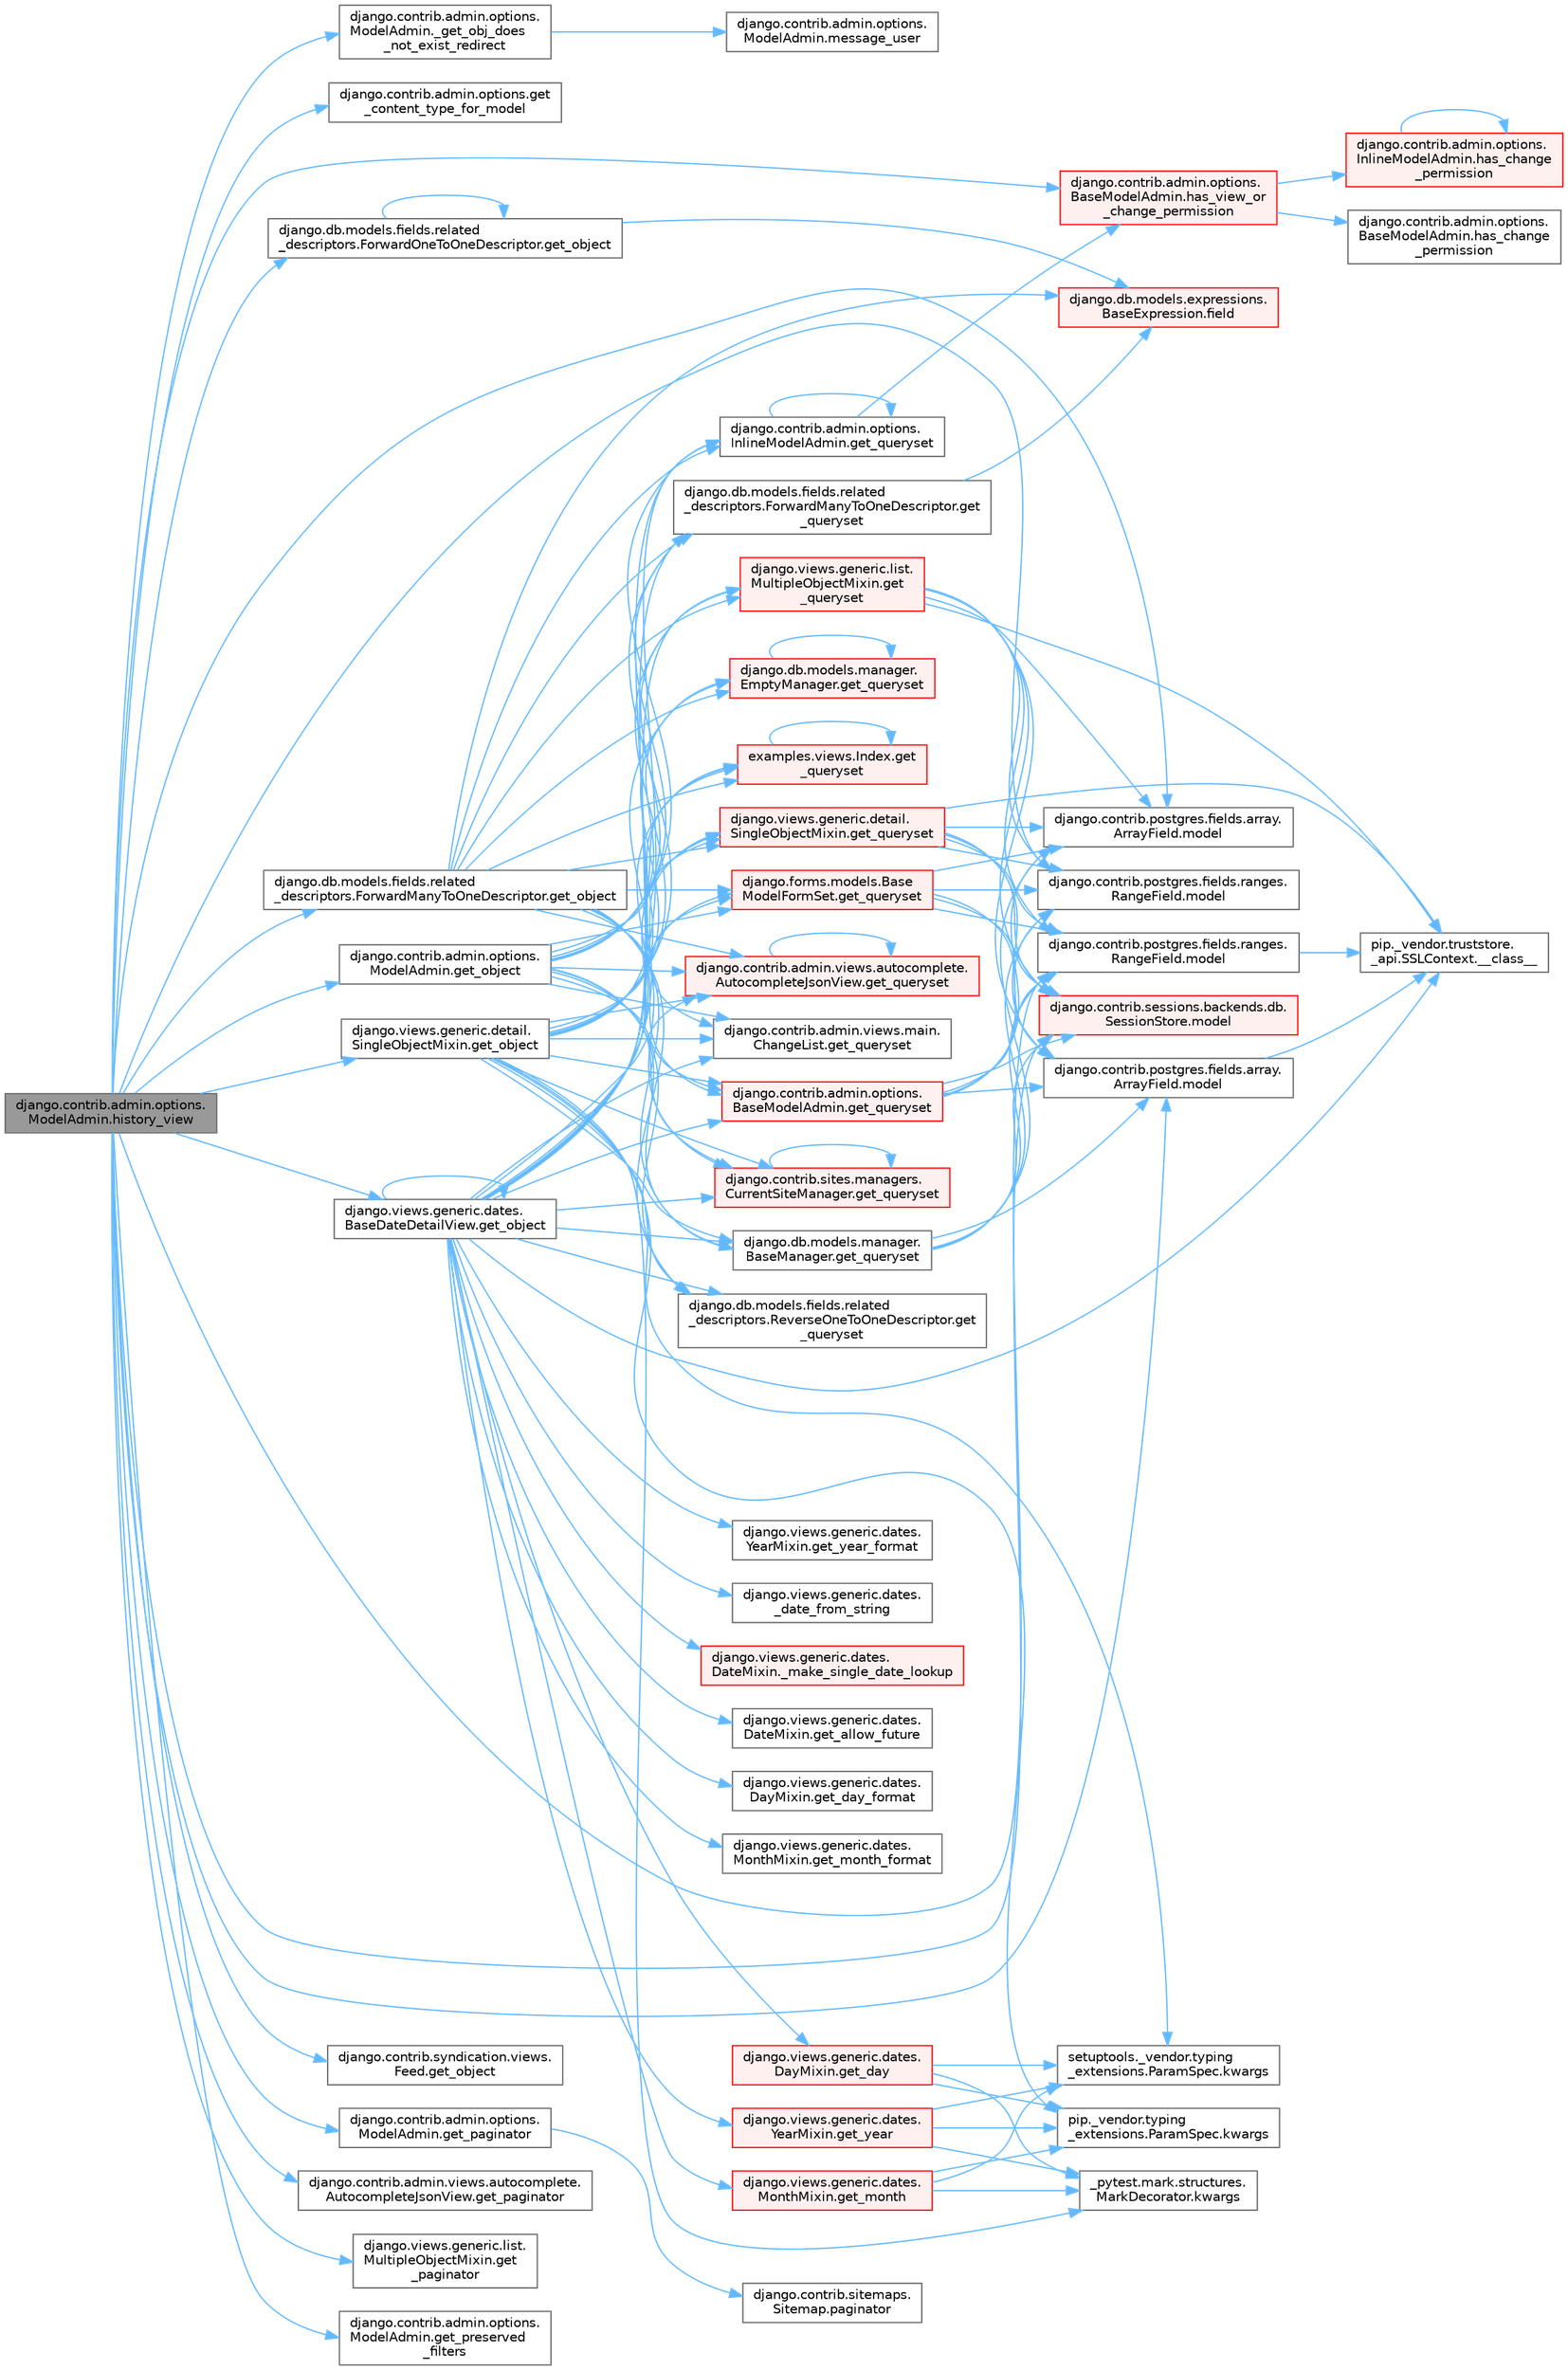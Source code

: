 digraph "django.contrib.admin.options.ModelAdmin.history_view"
{
 // LATEX_PDF_SIZE
  bgcolor="transparent";
  edge [fontname=Helvetica,fontsize=10,labelfontname=Helvetica,labelfontsize=10];
  node [fontname=Helvetica,fontsize=10,shape=box,height=0.2,width=0.4];
  rankdir="LR";
  Node1 [id="Node000001",label="django.contrib.admin.options.\lModelAdmin.history_view",height=0.2,width=0.4,color="gray40", fillcolor="grey60", style="filled", fontcolor="black",tooltip=" "];
  Node1 -> Node2 [id="edge1_Node000001_Node000002",color="steelblue1",style="solid",tooltip=" "];
  Node2 [id="Node000002",label="django.contrib.admin.options.\lModelAdmin._get_obj_does\l_not_exist_redirect",height=0.2,width=0.4,color="grey40", fillcolor="white", style="filled",URL="$classdjango_1_1contrib_1_1admin_1_1options_1_1_model_admin.html#a7a34a53e8286ec413cee8ca8d345a8bc",tooltip=" "];
  Node2 -> Node3 [id="edge2_Node000002_Node000003",color="steelblue1",style="solid",tooltip=" "];
  Node3 [id="Node000003",label="django.contrib.admin.options.\lModelAdmin.message_user",height=0.2,width=0.4,color="grey40", fillcolor="white", style="filled",URL="$classdjango_1_1contrib_1_1admin_1_1options_1_1_model_admin.html#ac14442516cf00044fc706e711669c31c",tooltip=" "];
  Node1 -> Node4 [id="edge3_Node000001_Node000004",color="steelblue1",style="solid",tooltip=" "];
  Node4 [id="Node000004",label="django.contrib.admin.options.get\l_content_type_for_model",height=0.2,width=0.4,color="grey40", fillcolor="white", style="filled",URL="$namespacedjango_1_1contrib_1_1admin_1_1options.html#a9648ba0ac75c2c3e742e3d7fbe1e3153",tooltip=" "];
  Node1 -> Node5 [id="edge4_Node000001_Node000005",color="steelblue1",style="solid",tooltip=" "];
  Node5 [id="Node000005",label="django.contrib.admin.options.\lModelAdmin.get_object",height=0.2,width=0.4,color="grey40", fillcolor="white", style="filled",URL="$classdjango_1_1contrib_1_1admin_1_1options_1_1_model_admin.html#ac7b9acc5607b931a130f004f73adcc6c",tooltip=" "];
  Node5 -> Node6 [id="edge5_Node000005_Node000006",color="steelblue1",style="solid",tooltip=" "];
  Node6 [id="Node000006",label="django.contrib.admin.options.\lBaseModelAdmin.get_queryset",height=0.2,width=0.4,color="red", fillcolor="#FFF0F0", style="filled",URL="$classdjango_1_1contrib_1_1admin_1_1options_1_1_base_model_admin.html#a785da85de69766ce5f736de0e4de80c5",tooltip=" "];
  Node6 -> Node12 [id="edge6_Node000006_Node000012",color="steelblue1",style="solid",tooltip=" "];
  Node12 [id="Node000012",label="django.contrib.postgres.fields.array.\lArrayField.model",height=0.2,width=0.4,color="grey40", fillcolor="white", style="filled",URL="$classdjango_1_1contrib_1_1postgres_1_1fields_1_1array_1_1_array_field.html#a4402eef4c4784e00671c9f229481f4c1",tooltip=" "];
  Node12 -> Node13 [id="edge7_Node000012_Node000013",color="steelblue1",style="solid",tooltip=" "];
  Node13 [id="Node000013",label="pip._vendor.truststore.\l_api.SSLContext.__class__",height=0.2,width=0.4,color="grey40", fillcolor="white", style="filled",URL="$classpip_1_1__vendor_1_1truststore_1_1__api_1_1_s_s_l_context.html#a530861514f31eabaa3f513557d6e66de",tooltip=" "];
  Node6 -> Node14 [id="edge8_Node000006_Node000014",color="steelblue1",style="solid",tooltip=" "];
  Node14 [id="Node000014",label="django.contrib.postgres.fields.array.\lArrayField.model",height=0.2,width=0.4,color="grey40", fillcolor="white", style="filled",URL="$classdjango_1_1contrib_1_1postgres_1_1fields_1_1array_1_1_array_field.html#a50a2796de85f960ca282b56ef2d9446c",tooltip=" "];
  Node6 -> Node15 [id="edge9_Node000006_Node000015",color="steelblue1",style="solid",tooltip=" "];
  Node15 [id="Node000015",label="django.contrib.postgres.fields.ranges.\lRangeField.model",height=0.2,width=0.4,color="grey40", fillcolor="white", style="filled",URL="$classdjango_1_1contrib_1_1postgres_1_1fields_1_1ranges_1_1_range_field.html#aa38c2bbd1bad0c8f9b0315ee468867a2",tooltip=" "];
  Node15 -> Node13 [id="edge10_Node000015_Node000013",color="steelblue1",style="solid",tooltip=" "];
  Node6 -> Node16 [id="edge11_Node000006_Node000016",color="steelblue1",style="solid",tooltip=" "];
  Node16 [id="Node000016",label="django.contrib.postgres.fields.ranges.\lRangeField.model",height=0.2,width=0.4,color="grey40", fillcolor="white", style="filled",URL="$classdjango_1_1contrib_1_1postgres_1_1fields_1_1ranges_1_1_range_field.html#a91b36827f010affd1ff89569cf40d1af",tooltip=" "];
  Node6 -> Node17 [id="edge12_Node000006_Node000017",color="steelblue1",style="solid",tooltip=" "];
  Node17 [id="Node000017",label="django.contrib.sessions.backends.db.\lSessionStore.model",height=0.2,width=0.4,color="red", fillcolor="#FFF0F0", style="filled",URL="$classdjango_1_1contrib_1_1sessions_1_1backends_1_1db_1_1_session_store.html#af52cfb4371af389c8bd4a6780274c403",tooltip=" "];
  Node5 -> Node26 [id="edge13_Node000005_Node000026",color="steelblue1",style="solid",tooltip=" "];
  Node26 [id="Node000026",label="django.contrib.admin.options.\lInlineModelAdmin.get_queryset",height=0.2,width=0.4,color="grey40", fillcolor="white", style="filled",URL="$classdjango_1_1contrib_1_1admin_1_1options_1_1_inline_model_admin.html#a9248f5d82a336087e911b7ebc8729ffd",tooltip=" "];
  Node26 -> Node26 [id="edge14_Node000026_Node000026",color="steelblue1",style="solid",tooltip=" "];
  Node26 -> Node27 [id="edge15_Node000026_Node000027",color="steelblue1",style="solid",tooltip=" "];
  Node27 [id="Node000027",label="django.contrib.admin.options.\lBaseModelAdmin.has_view_or\l_change_permission",height=0.2,width=0.4,color="red", fillcolor="#FFF0F0", style="filled",URL="$classdjango_1_1contrib_1_1admin_1_1options_1_1_base_model_admin.html#a218c5fb68fadfcf6e8e49172ad1d317c",tooltip=" "];
  Node27 -> Node28 [id="edge16_Node000027_Node000028",color="steelblue1",style="solid",tooltip=" "];
  Node28 [id="Node000028",label="django.contrib.admin.options.\lBaseModelAdmin.has_change\l_permission",height=0.2,width=0.4,color="grey40", fillcolor="white", style="filled",URL="$classdjango_1_1contrib_1_1admin_1_1options_1_1_base_model_admin.html#a628f15a856920f62510c31333354c088",tooltip=" "];
  Node27 -> Node29 [id="edge17_Node000027_Node000029",color="steelblue1",style="solid",tooltip=" "];
  Node29 [id="Node000029",label="django.contrib.admin.options.\lInlineModelAdmin.has_change\l_permission",height=0.2,width=0.4,color="red", fillcolor="#FFF0F0", style="filled",URL="$classdjango_1_1contrib_1_1admin_1_1options_1_1_inline_model_admin.html#afb466f69fba775be6bd44db65c2955ce",tooltip=" "];
  Node29 -> Node29 [id="edge18_Node000029_Node000029",color="steelblue1",style="solid",tooltip=" "];
  Node5 -> Node33 [id="edge19_Node000005_Node000033",color="steelblue1",style="solid",tooltip=" "];
  Node33 [id="Node000033",label="django.contrib.admin.views.autocomplete.\lAutocompleteJsonView.get_queryset",height=0.2,width=0.4,color="red", fillcolor="#FFF0F0", style="filled",URL="$classdjango_1_1contrib_1_1admin_1_1views_1_1autocomplete_1_1_autocomplete_json_view.html#a6eb5abbd3b2e8b252a4ce9ca2680f3d3",tooltip=" "];
  Node33 -> Node33 [id="edge20_Node000033_Node000033",color="steelblue1",style="solid",tooltip=" "];
  Node5 -> Node2831 [id="edge21_Node000005_Node002831",color="steelblue1",style="solid",tooltip=" "];
  Node2831 [id="Node002831",label="django.contrib.admin.views.main.\lChangeList.get_queryset",height=0.2,width=0.4,color="grey40", fillcolor="white", style="filled",URL="$classdjango_1_1contrib_1_1admin_1_1views_1_1main_1_1_change_list.html#a269abeb8e01762183e40a5133a41151d",tooltip=" "];
  Node5 -> Node2832 [id="edge22_Node000005_Node002832",color="steelblue1",style="solid",tooltip=" "];
  Node2832 [id="Node002832",label="django.contrib.sites.managers.\lCurrentSiteManager.get_queryset",height=0.2,width=0.4,color="red", fillcolor="#FFF0F0", style="filled",URL="$classdjango_1_1contrib_1_1sites_1_1managers_1_1_current_site_manager.html#a1889434ddf70c93854e44489319c1a1f",tooltip=" "];
  Node2832 -> Node2832 [id="edge23_Node002832_Node002832",color="steelblue1",style="solid",tooltip=" "];
  Node5 -> Node2833 [id="edge24_Node000005_Node002833",color="steelblue1",style="solid",tooltip=" "];
  Node2833 [id="Node002833",label="django.db.models.fields.related\l_descriptors.ForwardManyToOneDescriptor.get\l_queryset",height=0.2,width=0.4,color="grey40", fillcolor="white", style="filled",URL="$classdjango_1_1db_1_1models_1_1fields_1_1related__descriptors_1_1_forward_many_to_one_descriptor.html#aac7cf3069f240b0e4553d803b419cf7d",tooltip=" "];
  Node2833 -> Node41 [id="edge25_Node002833_Node000041",color="steelblue1",style="solid",tooltip=" "];
  Node41 [id="Node000041",label="django.db.models.expressions.\lBaseExpression.field",height=0.2,width=0.4,color="red", fillcolor="#FFF0F0", style="filled",URL="$classdjango_1_1db_1_1models_1_1expressions_1_1_base_expression.html#a70aeb35391ada82c2e9f02b1c3ac150c",tooltip=" "];
  Node5 -> Node2834 [id="edge26_Node000005_Node002834",color="steelblue1",style="solid",tooltip=" "];
  Node2834 [id="Node002834",label="django.db.models.fields.related\l_descriptors.ReverseOneToOneDescriptor.get\l_queryset",height=0.2,width=0.4,color="grey40", fillcolor="white", style="filled",URL="$classdjango_1_1db_1_1models_1_1fields_1_1related__descriptors_1_1_reverse_one_to_one_descriptor.html#a04bede0cb722d44ace129e00e85081a3",tooltip=" "];
  Node5 -> Node2835 [id="edge27_Node000005_Node002835",color="steelblue1",style="solid",tooltip=" "];
  Node2835 [id="Node002835",label="django.db.models.manager.\lBaseManager.get_queryset",height=0.2,width=0.4,color="grey40", fillcolor="white", style="filled",URL="$classdjango_1_1db_1_1models_1_1manager_1_1_base_manager.html#a358c9a085a30a278b31e784dac7a52ef",tooltip="PROXIES TO QUERYSET #."];
  Node2835 -> Node12 [id="edge28_Node002835_Node000012",color="steelblue1",style="solid",tooltip=" "];
  Node2835 -> Node14 [id="edge29_Node002835_Node000014",color="steelblue1",style="solid",tooltip=" "];
  Node2835 -> Node15 [id="edge30_Node002835_Node000015",color="steelblue1",style="solid",tooltip=" "];
  Node2835 -> Node16 [id="edge31_Node002835_Node000016",color="steelblue1",style="solid",tooltip=" "];
  Node2835 -> Node17 [id="edge32_Node002835_Node000017",color="steelblue1",style="solid",tooltip=" "];
  Node5 -> Node2836 [id="edge33_Node000005_Node002836",color="steelblue1",style="solid",tooltip=" "];
  Node2836 [id="Node002836",label="django.db.models.manager.\lEmptyManager.get_queryset",height=0.2,width=0.4,color="red", fillcolor="#FFF0F0", style="filled",URL="$classdjango_1_1db_1_1models_1_1manager_1_1_empty_manager.html#a2a2df8fcd071f937c6ee484d4ee1d539",tooltip=" "];
  Node2836 -> Node2836 [id="edge34_Node002836_Node002836",color="steelblue1",style="solid",tooltip=" "];
  Node5 -> Node2838 [id="edge35_Node000005_Node002838",color="steelblue1",style="solid",tooltip=" "];
  Node2838 [id="Node002838",label="django.forms.models.Base\lModelFormSet.get_queryset",height=0.2,width=0.4,color="red", fillcolor="#FFF0F0", style="filled",URL="$classdjango_1_1forms_1_1models_1_1_base_model_form_set.html#adbf92e8bd967e15a87f0fa40d2826143",tooltip=" "];
  Node2838 -> Node12 [id="edge36_Node002838_Node000012",color="steelblue1",style="solid",tooltip=" "];
  Node2838 -> Node14 [id="edge37_Node002838_Node000014",color="steelblue1",style="solid",tooltip=" "];
  Node2838 -> Node15 [id="edge38_Node002838_Node000015",color="steelblue1",style="solid",tooltip=" "];
  Node2838 -> Node16 [id="edge39_Node002838_Node000016",color="steelblue1",style="solid",tooltip=" "];
  Node2838 -> Node17 [id="edge40_Node002838_Node000017",color="steelblue1",style="solid",tooltip=" "];
  Node5 -> Node2839 [id="edge41_Node000005_Node002839",color="steelblue1",style="solid",tooltip=" "];
  Node2839 [id="Node002839",label="django.views.generic.detail.\lSingleObjectMixin.get_queryset",height=0.2,width=0.4,color="red", fillcolor="#FFF0F0", style="filled",URL="$classdjango_1_1views_1_1generic_1_1detail_1_1_single_object_mixin.html#a29e41db704214851315dd3e87c4d843e",tooltip=" "];
  Node2839 -> Node13 [id="edge42_Node002839_Node000013",color="steelblue1",style="solid",tooltip=" "];
  Node2839 -> Node12 [id="edge43_Node002839_Node000012",color="steelblue1",style="solid",tooltip=" "];
  Node2839 -> Node14 [id="edge44_Node002839_Node000014",color="steelblue1",style="solid",tooltip=" "];
  Node2839 -> Node15 [id="edge45_Node002839_Node000015",color="steelblue1",style="solid",tooltip=" "];
  Node2839 -> Node16 [id="edge46_Node002839_Node000016",color="steelblue1",style="solid",tooltip=" "];
  Node2839 -> Node17 [id="edge47_Node002839_Node000017",color="steelblue1",style="solid",tooltip=" "];
  Node5 -> Node2840 [id="edge48_Node000005_Node002840",color="steelblue1",style="solid",tooltip=" "];
  Node2840 [id="Node002840",label="django.views.generic.list.\lMultipleObjectMixin.get\l_queryset",height=0.2,width=0.4,color="red", fillcolor="#FFF0F0", style="filled",URL="$classdjango_1_1views_1_1generic_1_1list_1_1_multiple_object_mixin.html#a7ceb7f310a7a0d7fedfb90f1f2b5c226",tooltip=" "];
  Node2840 -> Node13 [id="edge49_Node002840_Node000013",color="steelblue1",style="solid",tooltip=" "];
  Node2840 -> Node12 [id="edge50_Node002840_Node000012",color="steelblue1",style="solid",tooltip=" "];
  Node2840 -> Node14 [id="edge51_Node002840_Node000014",color="steelblue1",style="solid",tooltip=" "];
  Node2840 -> Node15 [id="edge52_Node002840_Node000015",color="steelblue1",style="solid",tooltip=" "];
  Node2840 -> Node16 [id="edge53_Node002840_Node000016",color="steelblue1",style="solid",tooltip=" "];
  Node2840 -> Node17 [id="edge54_Node002840_Node000017",color="steelblue1",style="solid",tooltip=" "];
  Node5 -> Node2841 [id="edge55_Node000005_Node002841",color="steelblue1",style="solid",tooltip=" "];
  Node2841 [id="Node002841",label="examples.views.Index.get\l_queryset",height=0.2,width=0.4,color="red", fillcolor="#FFF0F0", style="filled",URL="$classexamples_1_1views_1_1_index.html#a288026bb9059b37dca786922296dfcd3",tooltip=" "];
  Node2841 -> Node2841 [id="edge56_Node002841_Node002841",color="steelblue1",style="solid",tooltip=" "];
  Node1 -> Node4530 [id="edge57_Node000001_Node004530",color="steelblue1",style="solid",tooltip=" "];
  Node4530 [id="Node004530",label="django.contrib.syndication.views.\lFeed.get_object",height=0.2,width=0.4,color="grey40", fillcolor="white", style="filled",URL="$classdjango_1_1contrib_1_1syndication_1_1views_1_1_feed.html#aca97bf9a86566b880b339170b2b4880c",tooltip=" "];
  Node1 -> Node4531 [id="edge58_Node000001_Node004531",color="steelblue1",style="solid",tooltip=" "];
  Node4531 [id="Node004531",label="django.db.models.fields.related\l_descriptors.ForwardManyToOneDescriptor.get_object",height=0.2,width=0.4,color="grey40", fillcolor="white", style="filled",URL="$classdjango_1_1db_1_1models_1_1fields_1_1related__descriptors_1_1_forward_many_to_one_descriptor.html#a53e30c8b305a3998dd43c1e6357e4bc4",tooltip=" "];
  Node4531 -> Node41 [id="edge59_Node004531_Node000041",color="steelblue1",style="solid",tooltip=" "];
  Node4531 -> Node6 [id="edge60_Node004531_Node000006",color="steelblue1",style="solid",tooltip=" "];
  Node4531 -> Node26 [id="edge61_Node004531_Node000026",color="steelblue1",style="solid",tooltip=" "];
  Node4531 -> Node33 [id="edge62_Node004531_Node000033",color="steelblue1",style="solid",tooltip=" "];
  Node4531 -> Node2831 [id="edge63_Node004531_Node002831",color="steelblue1",style="solid",tooltip=" "];
  Node4531 -> Node2832 [id="edge64_Node004531_Node002832",color="steelblue1",style="solid",tooltip=" "];
  Node4531 -> Node2833 [id="edge65_Node004531_Node002833",color="steelblue1",style="solid",tooltip=" "];
  Node4531 -> Node2834 [id="edge66_Node004531_Node002834",color="steelblue1",style="solid",tooltip=" "];
  Node4531 -> Node2835 [id="edge67_Node004531_Node002835",color="steelblue1",style="solid",tooltip=" "];
  Node4531 -> Node2836 [id="edge68_Node004531_Node002836",color="steelblue1",style="solid",tooltip=" "];
  Node4531 -> Node2838 [id="edge69_Node004531_Node002838",color="steelblue1",style="solid",tooltip=" "];
  Node4531 -> Node2839 [id="edge70_Node004531_Node002839",color="steelblue1",style="solid",tooltip=" "];
  Node4531 -> Node2840 [id="edge71_Node004531_Node002840",color="steelblue1",style="solid",tooltip=" "];
  Node4531 -> Node2841 [id="edge72_Node004531_Node002841",color="steelblue1",style="solid",tooltip=" "];
  Node1 -> Node4532 [id="edge73_Node000001_Node004532",color="steelblue1",style="solid",tooltip=" "];
  Node4532 [id="Node004532",label="django.db.models.fields.related\l_descriptors.ForwardOneToOneDescriptor.get_object",height=0.2,width=0.4,color="grey40", fillcolor="white", style="filled",URL="$classdjango_1_1db_1_1models_1_1fields_1_1related__descriptors_1_1_forward_one_to_one_descriptor.html#a298296431556370e9bb0b1478febfbf3",tooltip=" "];
  Node4532 -> Node41 [id="edge74_Node004532_Node000041",color="steelblue1",style="solid",tooltip=" "];
  Node4532 -> Node4532 [id="edge75_Node004532_Node004532",color="steelblue1",style="solid",tooltip=" "];
  Node1 -> Node4533 [id="edge76_Node000001_Node004533",color="steelblue1",style="solid",tooltip=" "];
  Node4533 [id="Node004533",label="django.views.generic.dates.\lBaseDateDetailView.get_object",height=0.2,width=0.4,color="grey40", fillcolor="white", style="filled",URL="$classdjango_1_1views_1_1generic_1_1dates_1_1_base_date_detail_view.html#a7c08557dbbb8af87ec6f8fab884e6f5e",tooltip=" "];
  Node4533 -> Node13 [id="edge77_Node004533_Node000013",color="steelblue1",style="solid",tooltip=" "];
  Node4533 -> Node4534 [id="edge78_Node004533_Node004534",color="steelblue1",style="solid",tooltip=" "];
  Node4534 [id="Node004534",label="django.views.generic.dates.\l_date_from_string",height=0.2,width=0.4,color="grey40", fillcolor="white", style="filled",URL="$namespacedjango_1_1views_1_1generic_1_1dates.html#a0f782cacbbe0293a4a4a092343b5ac5f",tooltip=" "];
  Node4533 -> Node4535 [id="edge79_Node004533_Node004535",color="steelblue1",style="solid",tooltip=" "];
  Node4535 [id="Node004535",label="django.views.generic.dates.\lDateMixin._make_single_date_lookup",height=0.2,width=0.4,color="red", fillcolor="#FFF0F0", style="filled",URL="$classdjango_1_1views_1_1generic_1_1dates_1_1_date_mixin.html#ac17fc80d601666765dd9751d4b5e065d",tooltip=" "];
  Node4533 -> Node4538 [id="edge80_Node004533_Node004538",color="steelblue1",style="solid",tooltip=" "];
  Node4538 [id="Node004538",label="django.views.generic.dates.\lDateMixin.get_allow_future",height=0.2,width=0.4,color="grey40", fillcolor="white", style="filled",URL="$classdjango_1_1views_1_1generic_1_1dates_1_1_date_mixin.html#a51b9feb091392d6570890a63779c1e6b",tooltip=" "];
  Node4533 -> Node4539 [id="edge81_Node004533_Node004539",color="steelblue1",style="solid",tooltip=" "];
  Node4539 [id="Node004539",label="django.views.generic.dates.\lDayMixin.get_day",height=0.2,width=0.4,color="red", fillcolor="#FFF0F0", style="filled",URL="$classdjango_1_1views_1_1generic_1_1dates_1_1_day_mixin.html#a410db285b705518118df478a63fc572a",tooltip=" "];
  Node4539 -> Node818 [id="edge82_Node004539_Node000818",color="steelblue1",style="solid",tooltip=" "];
  Node818 [id="Node000818",label="_pytest.mark.structures.\lMarkDecorator.kwargs",height=0.2,width=0.4,color="grey40", fillcolor="white", style="filled",URL="$class__pytest_1_1mark_1_1structures_1_1_mark_decorator.html#a07868e83e39f7b31121b611e3627a77c",tooltip=" "];
  Node4539 -> Node819 [id="edge83_Node004539_Node000819",color="steelblue1",style="solid",tooltip=" "];
  Node819 [id="Node000819",label="pip._vendor.typing\l_extensions.ParamSpec.kwargs",height=0.2,width=0.4,color="grey40", fillcolor="white", style="filled",URL="$classpip_1_1__vendor_1_1typing__extensions_1_1_param_spec.html#a7533d6714916929b5b3c9ba8f94f1f90",tooltip=" "];
  Node4539 -> Node820 [id="edge84_Node004539_Node000820",color="steelblue1",style="solid",tooltip=" "];
  Node820 [id="Node000820",label="setuptools._vendor.typing\l_extensions.ParamSpec.kwargs",height=0.2,width=0.4,color="grey40", fillcolor="white", style="filled",URL="$classsetuptools_1_1__vendor_1_1typing__extensions_1_1_param_spec.html#a3ffadc8575bdbfca5ad02298256b6213",tooltip=" "];
  Node4533 -> Node4540 [id="edge85_Node004533_Node004540",color="steelblue1",style="solid",tooltip=" "];
  Node4540 [id="Node004540",label="django.views.generic.dates.\lDayMixin.get_day_format",height=0.2,width=0.4,color="grey40", fillcolor="white", style="filled",URL="$classdjango_1_1views_1_1generic_1_1dates_1_1_day_mixin.html#aaf4335b347fbca8eb579d231442a64b7",tooltip=" "];
  Node4533 -> Node4541 [id="edge86_Node004533_Node004541",color="steelblue1",style="solid",tooltip=" "];
  Node4541 [id="Node004541",label="django.views.generic.dates.\lMonthMixin.get_month",height=0.2,width=0.4,color="red", fillcolor="#FFF0F0", style="filled",URL="$classdjango_1_1views_1_1generic_1_1dates_1_1_month_mixin.html#add54a3d80358c6e643ac264d97d4f2a7",tooltip=" "];
  Node4541 -> Node818 [id="edge87_Node004541_Node000818",color="steelblue1",style="solid",tooltip=" "];
  Node4541 -> Node819 [id="edge88_Node004541_Node000819",color="steelblue1",style="solid",tooltip=" "];
  Node4541 -> Node820 [id="edge89_Node004541_Node000820",color="steelblue1",style="solid",tooltip=" "];
  Node4533 -> Node4542 [id="edge90_Node004533_Node004542",color="steelblue1",style="solid",tooltip=" "];
  Node4542 [id="Node004542",label="django.views.generic.dates.\lMonthMixin.get_month_format",height=0.2,width=0.4,color="grey40", fillcolor="white", style="filled",URL="$classdjango_1_1views_1_1generic_1_1dates_1_1_month_mixin.html#ae027130c2f4572bc54d023862743548e",tooltip=" "];
  Node4533 -> Node4533 [id="edge91_Node004533_Node004533",color="steelblue1",style="solid",tooltip=" "];
  Node4533 -> Node6 [id="edge92_Node004533_Node000006",color="steelblue1",style="solid",tooltip=" "];
  Node4533 -> Node26 [id="edge93_Node004533_Node000026",color="steelblue1",style="solid",tooltip=" "];
  Node4533 -> Node33 [id="edge94_Node004533_Node000033",color="steelblue1",style="solid",tooltip=" "];
  Node4533 -> Node2831 [id="edge95_Node004533_Node002831",color="steelblue1",style="solid",tooltip=" "];
  Node4533 -> Node2832 [id="edge96_Node004533_Node002832",color="steelblue1",style="solid",tooltip=" "];
  Node4533 -> Node2833 [id="edge97_Node004533_Node002833",color="steelblue1",style="solid",tooltip=" "];
  Node4533 -> Node2834 [id="edge98_Node004533_Node002834",color="steelblue1",style="solid",tooltip=" "];
  Node4533 -> Node2835 [id="edge99_Node004533_Node002835",color="steelblue1",style="solid",tooltip=" "];
  Node4533 -> Node2836 [id="edge100_Node004533_Node002836",color="steelblue1",style="solid",tooltip=" "];
  Node4533 -> Node2838 [id="edge101_Node004533_Node002838",color="steelblue1",style="solid",tooltip=" "];
  Node4533 -> Node2839 [id="edge102_Node004533_Node002839",color="steelblue1",style="solid",tooltip=" "];
  Node4533 -> Node2840 [id="edge103_Node004533_Node002840",color="steelblue1",style="solid",tooltip=" "];
  Node4533 -> Node2841 [id="edge104_Node004533_Node002841",color="steelblue1",style="solid",tooltip=" "];
  Node4533 -> Node4543 [id="edge105_Node004533_Node004543",color="steelblue1",style="solid",tooltip=" "];
  Node4543 [id="Node004543",label="django.views.generic.dates.\lYearMixin.get_year",height=0.2,width=0.4,color="red", fillcolor="#FFF0F0", style="filled",URL="$classdjango_1_1views_1_1generic_1_1dates_1_1_year_mixin.html#a6e2e940e9853d71a94d5a41b71262ca3",tooltip=" "];
  Node4543 -> Node818 [id="edge106_Node004543_Node000818",color="steelblue1",style="solid",tooltip=" "];
  Node4543 -> Node819 [id="edge107_Node004543_Node000819",color="steelblue1",style="solid",tooltip=" "];
  Node4543 -> Node820 [id="edge108_Node004543_Node000820",color="steelblue1",style="solid",tooltip=" "];
  Node4533 -> Node4544 [id="edge109_Node004533_Node004544",color="steelblue1",style="solid",tooltip=" "];
  Node4544 [id="Node004544",label="django.views.generic.dates.\lYearMixin.get_year_format",height=0.2,width=0.4,color="grey40", fillcolor="white", style="filled",URL="$classdjango_1_1views_1_1generic_1_1dates_1_1_year_mixin.html#a20170452710ca941db36bdc90b490e50",tooltip=" "];
  Node1 -> Node4545 [id="edge110_Node000001_Node004545",color="steelblue1",style="solid",tooltip=" "];
  Node4545 [id="Node004545",label="django.views.generic.detail.\lSingleObjectMixin.get_object",height=0.2,width=0.4,color="grey40", fillcolor="white", style="filled",URL="$classdjango_1_1views_1_1generic_1_1detail_1_1_single_object_mixin.html#ab853f97e997d069a858d4bb5e93092ad",tooltip=" "];
  Node4545 -> Node6 [id="edge111_Node004545_Node000006",color="steelblue1",style="solid",tooltip=" "];
  Node4545 -> Node26 [id="edge112_Node004545_Node000026",color="steelblue1",style="solid",tooltip=" "];
  Node4545 -> Node33 [id="edge113_Node004545_Node000033",color="steelblue1",style="solid",tooltip=" "];
  Node4545 -> Node2831 [id="edge114_Node004545_Node002831",color="steelblue1",style="solid",tooltip=" "];
  Node4545 -> Node2832 [id="edge115_Node004545_Node002832",color="steelblue1",style="solid",tooltip=" "];
  Node4545 -> Node2833 [id="edge116_Node004545_Node002833",color="steelblue1",style="solid",tooltip=" "];
  Node4545 -> Node2834 [id="edge117_Node004545_Node002834",color="steelblue1",style="solid",tooltip=" "];
  Node4545 -> Node2835 [id="edge118_Node004545_Node002835",color="steelblue1",style="solid",tooltip=" "];
  Node4545 -> Node2836 [id="edge119_Node004545_Node002836",color="steelblue1",style="solid",tooltip=" "];
  Node4545 -> Node2838 [id="edge120_Node004545_Node002838",color="steelblue1",style="solid",tooltip=" "];
  Node4545 -> Node2839 [id="edge121_Node004545_Node002839",color="steelblue1",style="solid",tooltip=" "];
  Node4545 -> Node2840 [id="edge122_Node004545_Node002840",color="steelblue1",style="solid",tooltip=" "];
  Node4545 -> Node2841 [id="edge123_Node004545_Node002841",color="steelblue1",style="solid",tooltip=" "];
  Node4545 -> Node818 [id="edge124_Node004545_Node000818",color="steelblue1",style="solid",tooltip=" "];
  Node4545 -> Node819 [id="edge125_Node004545_Node000819",color="steelblue1",style="solid",tooltip=" "];
  Node4545 -> Node820 [id="edge126_Node004545_Node000820",color="steelblue1",style="solid",tooltip=" "];
  Node1 -> Node1695 [id="edge127_Node000001_Node001695",color="steelblue1",style="solid",tooltip=" "];
  Node1695 [id="Node001695",label="django.contrib.admin.options.\lModelAdmin.get_paginator",height=0.2,width=0.4,color="grey40", fillcolor="white", style="filled",URL="$classdjango_1_1contrib_1_1admin_1_1options_1_1_model_admin.html#af0baa800aefec17a85de91d1ec308c94",tooltip=" "];
  Node1695 -> Node1696 [id="edge128_Node001695_Node001696",color="steelblue1",style="solid",tooltip=" "];
  Node1696 [id="Node001696",label="django.contrib.sitemaps.\lSitemap.paginator",height=0.2,width=0.4,color="grey40", fillcolor="white", style="filled",URL="$classdjango_1_1contrib_1_1sitemaps_1_1_sitemap.html#a92775c7d185899cbcc584b9256a82ca2",tooltip=" "];
  Node1 -> Node1697 [id="edge129_Node000001_Node001697",color="steelblue1",style="solid",tooltip=" "];
  Node1697 [id="Node001697",label="django.contrib.admin.views.autocomplete.\lAutocompleteJsonView.get_paginator",height=0.2,width=0.4,color="grey40", fillcolor="white", style="filled",URL="$classdjango_1_1contrib_1_1admin_1_1views_1_1autocomplete_1_1_autocomplete_json_view.html#a65f877a5406331aac3cfc7ea79f8114b",tooltip=" "];
  Node1 -> Node1698 [id="edge130_Node000001_Node001698",color="steelblue1",style="solid",tooltip=" "];
  Node1698 [id="Node001698",label="django.views.generic.list.\lMultipleObjectMixin.get\l_paginator",height=0.2,width=0.4,color="grey40", fillcolor="white", style="filled",URL="$classdjango_1_1views_1_1generic_1_1list_1_1_multiple_object_mixin.html#a07aec30da7ba8533f61c7097862b7378",tooltip=" "];
  Node1 -> Node4546 [id="edge131_Node000001_Node004546",color="steelblue1",style="solid",tooltip=" "];
  Node4546 [id="Node004546",label="django.contrib.admin.options.\lModelAdmin.get_preserved\l_filters",height=0.2,width=0.4,color="grey40", fillcolor="white", style="filled",URL="$classdjango_1_1contrib_1_1admin_1_1options_1_1_model_admin.html#a598fad1fbdfd61e2336ea8580809657d",tooltip=" "];
  Node1 -> Node27 [id="edge132_Node000001_Node000027",color="steelblue1",style="solid",tooltip=" "];
  Node1 -> Node12 [id="edge133_Node000001_Node000012",color="steelblue1",style="solid",tooltip=" "];
  Node1 -> Node14 [id="edge134_Node000001_Node000014",color="steelblue1",style="solid",tooltip=" "];
  Node1 -> Node15 [id="edge135_Node000001_Node000015",color="steelblue1",style="solid",tooltip=" "];
  Node1 -> Node16 [id="edge136_Node000001_Node000016",color="steelblue1",style="solid",tooltip=" "];
  Node1 -> Node17 [id="edge137_Node000001_Node000017",color="steelblue1",style="solid",tooltip=" "];
}
